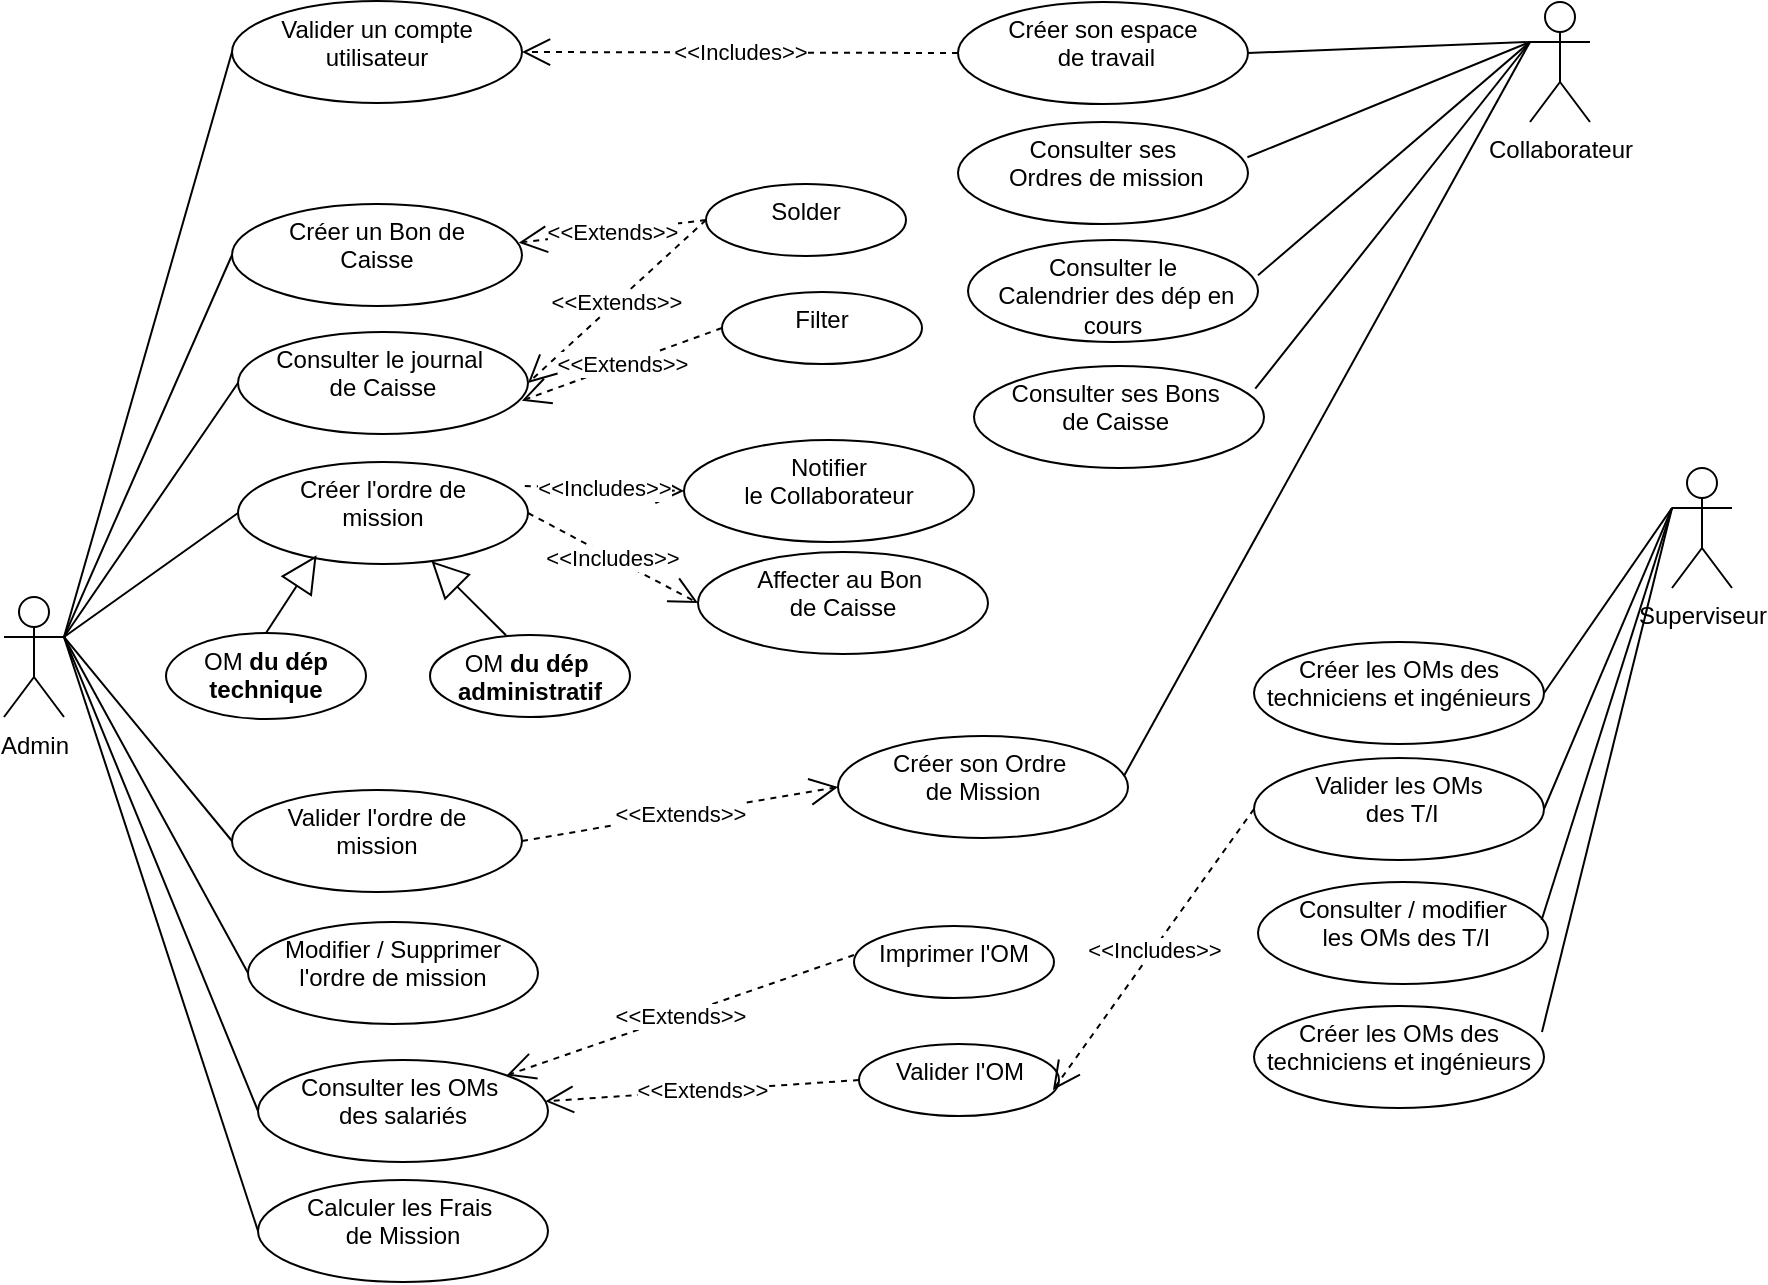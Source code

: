 <mxfile version="24.0.8" type="github">
  <diagram name="Page-1" id="bqoknefWxygjBXmzC5J1">
    <mxGraphModel dx="1071" dy="1079" grid="0" gridSize="10" guides="1" tooltips="1" connect="1" arrows="1" fold="1" page="0" pageScale="1" pageWidth="850" pageHeight="1100" math="0" shadow="0">
      <root>
        <mxCell id="0" />
        <mxCell id="1" parent="0" />
        <mxCell id="aXAPJrn92n8_OqXVa3Bo-3" value="Collaborateur&lt;div&gt;&lt;br&gt;&lt;/div&gt;" style="shape=umlActor;verticalLabelPosition=bottom;verticalAlign=top;html=1;outlineConnect=0;" parent="1" vertex="1">
          <mxGeometry x="493" y="-60" width="30" height="60" as="geometry" />
        </mxCell>
        <mxCell id="aXAPJrn92n8_OqXVa3Bo-4" value="Valider un compte utilisateur" style="ellipse;whiteSpace=wrap;html=1;verticalAlign=top;" parent="1" vertex="1">
          <mxGeometry x="-156" y="-60.5" width="145" height="51" as="geometry" />
        </mxCell>
        <object label="Admin&lt;div&gt;&lt;br&gt;&lt;/div&gt;" Admin="" id="aXAPJrn92n8_OqXVa3Bo-2">
          <mxCell style="shape=umlActor;verticalLabelPosition=bottom;verticalAlign=top;html=1;outlineConnect=0;direction=east;rotation=0;" parent="1" vertex="1">
            <mxGeometry x="-270" y="237.5" width="30" height="60" as="geometry" />
          </mxCell>
        </object>
        <mxCell id="aXAPJrn92n8_OqXVa3Bo-8" value="Superviseur&lt;div&gt;&lt;br&gt;&lt;/div&gt;" style="shape=umlActor;verticalLabelPosition=bottom;verticalAlign=top;html=1;outlineConnect=0;" parent="1" vertex="1">
          <mxGeometry x="564" y="173" width="30" height="60" as="geometry" />
        </mxCell>
        <mxCell id="aXAPJrn92n8_OqXVa3Bo-14" value="Créer l&#39;ordre de&lt;div&gt;&amp;nbsp;mission&amp;nbsp;&lt;/div&gt;" style="ellipse;whiteSpace=wrap;html=1;verticalAlign=top;" parent="1" vertex="1">
          <mxGeometry x="-153" y="170" width="145" height="51" as="geometry" />
        </mxCell>
        <mxCell id="aXAPJrn92n8_OqXVa3Bo-16" value="&lt;div&gt;Consulter les OMs&amp;nbsp;&lt;/div&gt;&lt;div&gt;des salariés&lt;/div&gt;" style="ellipse;whiteSpace=wrap;html=1;verticalAlign=top;" parent="1" vertex="1">
          <mxGeometry x="-143" y="469" width="145" height="51" as="geometry" />
        </mxCell>
        <mxCell id="aXAPJrn92n8_OqXVa3Bo-20" value="Calculer les Frais&amp;nbsp;&lt;div&gt;de Mission&lt;/div&gt;" style="ellipse;whiteSpace=wrap;html=1;verticalAlign=top;" parent="1" vertex="1">
          <mxGeometry x="-143" y="529" width="145" height="51" as="geometry" />
        </mxCell>
        <mxCell id="aXAPJrn92n8_OqXVa3Bo-25" value="&amp;lt;&amp;lt;Extends&amp;gt;&amp;gt;" style="endArrow=open;endSize=12;dashed=1;html=1;rounded=0;exitX=0;exitY=0.403;exitDx=0;exitDy=0;exitPerimeter=0;" parent="1" source="aXAPJrn92n8_OqXVa3Bo-27" target="aXAPJrn92n8_OqXVa3Bo-16" edge="1">
          <mxGeometry width="160" relative="1" as="geometry">
            <mxPoint x="160" y="262" as="sourcePoint" />
            <mxPoint x="373" y="279" as="targetPoint" />
          </mxGeometry>
        </mxCell>
        <mxCell id="aXAPJrn92n8_OqXVa3Bo-27" value="Imprimer l&#39;OM" style="ellipse;whiteSpace=wrap;html=1;verticalAlign=top;" parent="1" vertex="1">
          <mxGeometry x="155" y="402" width="100" height="36" as="geometry" />
        </mxCell>
        <mxCell id="aXAPJrn92n8_OqXVa3Bo-29" value="Créer son espace&lt;div&gt;&amp;nbsp;de travail&lt;/div&gt;" style="ellipse;whiteSpace=wrap;html=1;verticalAlign=top;" parent="1" vertex="1">
          <mxGeometry x="207" y="-60" width="145" height="51" as="geometry" />
        </mxCell>
        <mxCell id="aXAPJrn92n8_OqXVa3Bo-31" value="&amp;lt;&amp;lt;Includes&amp;gt;&amp;gt;" style="endArrow=open;endSize=12;dashed=1;html=1;rounded=0;exitX=0;exitY=0.5;exitDx=0;exitDy=0;entryX=1;entryY=0.5;entryDx=0;entryDy=0;" parent="1" source="aXAPJrn92n8_OqXVa3Bo-29" target="aXAPJrn92n8_OqXVa3Bo-4" edge="1">
          <mxGeometry width="160" relative="1" as="geometry">
            <mxPoint x="167" y="117" as="sourcePoint" />
            <mxPoint x="33" y="114" as="targetPoint" />
          </mxGeometry>
        </mxCell>
        <mxCell id="aXAPJrn92n8_OqXVa3Bo-32" value="Créer les OMs des techniciens et ingénieurs&lt;div&gt;&lt;br&gt;&lt;/div&gt;" style="ellipse;whiteSpace=wrap;html=1;verticalAlign=top;" parent="1" vertex="1">
          <mxGeometry x="355" y="260" width="145" height="51" as="geometry" />
        </mxCell>
        <mxCell id="aXAPJrn92n8_OqXVa3Bo-33" value="&lt;div&gt;Consulter / modifier&lt;/div&gt;&lt;div&gt;&amp;nbsp;les OMs des T/I&lt;/div&gt;" style="ellipse;whiteSpace=wrap;html=1;verticalAlign=top;" parent="1" vertex="1">
          <mxGeometry x="357" y="380" width="145" height="51" as="geometry" />
        </mxCell>
        <mxCell id="aXAPJrn92n8_OqXVa3Bo-34" value="Créer les OMs des techniciens et ingénieurs&lt;div&gt;&lt;br&gt;&lt;/div&gt;" style="ellipse;whiteSpace=wrap;html=1;verticalAlign=top;" parent="1" vertex="1">
          <mxGeometry x="355" y="442" width="145" height="51" as="geometry" />
        </mxCell>
        <mxCell id="aXAPJrn92n8_OqXVa3Bo-40" value="Valider l&#39;OM" style="ellipse;whiteSpace=wrap;html=1;verticalAlign=top;" parent="1" vertex="1">
          <mxGeometry x="157.5" y="461" width="100" height="36" as="geometry" />
        </mxCell>
        <mxCell id="aXAPJrn92n8_OqXVa3Bo-41" value="&amp;lt;&amp;lt;Extends&amp;gt;&amp;gt;" style="endArrow=open;endSize=12;dashed=1;html=1;rounded=0;exitX=0;exitY=0.5;exitDx=0;exitDy=0;" parent="1" source="aXAPJrn92n8_OqXVa3Bo-40" target="aXAPJrn92n8_OqXVa3Bo-16" edge="1">
          <mxGeometry width="160" relative="1" as="geometry">
            <mxPoint x="178" y="274" as="sourcePoint" />
            <mxPoint x="53" y="271" as="targetPoint" />
          </mxGeometry>
        </mxCell>
        <mxCell id="aXAPJrn92n8_OqXVa3Bo-42" value="&lt;div&gt;Valider les OMs&lt;/div&gt;&lt;div&gt;&amp;nbsp;des T/I&lt;br&gt;&lt;/div&gt;" style="ellipse;whiteSpace=wrap;html=1;verticalAlign=top;" parent="1" vertex="1">
          <mxGeometry x="355" y="318" width="145" height="51" as="geometry" />
        </mxCell>
        <mxCell id="aXAPJrn92n8_OqXVa3Bo-44" value="&amp;lt;&amp;lt;Includes&amp;gt;&amp;gt;" style="endArrow=open;endSize=12;dashed=1;html=1;rounded=0;exitX=0;exitY=0.5;exitDx=0;exitDy=0;entryX=0.97;entryY=0.639;entryDx=0;entryDy=0;entryPerimeter=0;" parent="1" source="aXAPJrn92n8_OqXVa3Bo-42" target="aXAPJrn92n8_OqXVa3Bo-40" edge="1">
          <mxGeometry width="160" relative="1" as="geometry">
            <mxPoint x="403" y="326" as="sourcePoint" />
            <mxPoint x="268" y="324" as="targetPoint" />
          </mxGeometry>
        </mxCell>
        <mxCell id="ost5-0_Wd72OpRgAMmyx-2" value="" style="endArrow=none;html=1;rounded=0;entryX=0;entryY=0.5;entryDx=0;entryDy=0;exitX=1;exitY=0.333;exitDx=0;exitDy=0;exitPerimeter=0;" parent="1" source="aXAPJrn92n8_OqXVa3Bo-2" target="aXAPJrn92n8_OqXVa3Bo-4" edge="1">
          <mxGeometry width="50" height="50" relative="1" as="geometry">
            <mxPoint x="-226" y="254" as="sourcePoint" />
            <mxPoint x="-176" y="204" as="targetPoint" />
          </mxGeometry>
        </mxCell>
        <mxCell id="ost5-0_Wd72OpRgAMmyx-4" value="" style="endArrow=none;html=1;rounded=0;entryX=0;entryY=0.5;entryDx=0;entryDy=0;exitX=1;exitY=0.333;exitDx=0;exitDy=0;exitPerimeter=0;" parent="1" source="aXAPJrn92n8_OqXVa3Bo-2" target="aXAPJrn92n8_OqXVa3Bo-14" edge="1">
          <mxGeometry width="50" height="50" relative="1" as="geometry">
            <mxPoint x="-217" y="261" as="sourcePoint" />
            <mxPoint x="-77" y="145" as="targetPoint" />
          </mxGeometry>
        </mxCell>
        <mxCell id="ost5-0_Wd72OpRgAMmyx-5" value="" style="endArrow=none;html=1;rounded=0;entryX=0;entryY=0.5;entryDx=0;entryDy=0;exitX=1;exitY=0.333;exitDx=0;exitDy=0;exitPerimeter=0;" parent="1" source="aXAPJrn92n8_OqXVa3Bo-2" target="aXAPJrn92n8_OqXVa3Bo-16" edge="1">
          <mxGeometry width="50" height="50" relative="1" as="geometry">
            <mxPoint x="-202" y="281" as="sourcePoint" />
            <mxPoint x="-95" y="197" as="targetPoint" />
          </mxGeometry>
        </mxCell>
        <mxCell id="ost5-0_Wd72OpRgAMmyx-6" value="" style="endArrow=none;html=1;rounded=0;entryX=0;entryY=0.5;entryDx=0;entryDy=0;exitX=1;exitY=0.333;exitDx=0;exitDy=0;exitPerimeter=0;" parent="1" source="aXAPJrn92n8_OqXVa3Bo-2" target="aXAPJrn92n8_OqXVa3Bo-20" edge="1">
          <mxGeometry width="50" height="50" relative="1" as="geometry">
            <mxPoint x="-215" y="265" as="sourcePoint" />
            <mxPoint x="-85" y="207" as="targetPoint" />
          </mxGeometry>
        </mxCell>
        <mxCell id="ost5-0_Wd72OpRgAMmyx-7" value="" style="endArrow=none;html=1;rounded=0;entryX=0;entryY=0.333;entryDx=0;entryDy=0;exitX=1;exitY=0.5;exitDx=0;exitDy=0;entryPerimeter=0;" parent="1" source="aXAPJrn92n8_OqXVa3Bo-29" target="aXAPJrn92n8_OqXVa3Bo-3" edge="1">
          <mxGeometry width="50" height="50" relative="1" as="geometry">
            <mxPoint x="299" y="206" as="sourcePoint" />
            <mxPoint x="406" y="122" as="targetPoint" />
          </mxGeometry>
        </mxCell>
        <mxCell id="ost5-0_Wd72OpRgAMmyx-8" value="" style="endArrow=none;html=1;rounded=0;exitX=1;exitY=0.5;exitDx=0;exitDy=0;entryX=0;entryY=0.333;entryDx=0;entryDy=0;entryPerimeter=0;" parent="1" source="aXAPJrn92n8_OqXVa3Bo-32" target="aXAPJrn92n8_OqXVa3Bo-8" edge="1">
          <mxGeometry width="50" height="50" relative="1" as="geometry">
            <mxPoint x="510" y="395" as="sourcePoint" />
            <mxPoint x="617" y="313" as="targetPoint" />
          </mxGeometry>
        </mxCell>
        <mxCell id="ost5-0_Wd72OpRgAMmyx-10" value="" style="endArrow=none;html=1;rounded=0;exitX=1;exitY=0.5;exitDx=0;exitDy=0;entryX=0;entryY=0.333;entryDx=0;entryDy=0;entryPerimeter=0;" parent="1" source="aXAPJrn92n8_OqXVa3Bo-42" target="aXAPJrn92n8_OqXVa3Bo-8" edge="1">
          <mxGeometry width="50" height="50" relative="1" as="geometry">
            <mxPoint x="516" y="277" as="sourcePoint" />
            <mxPoint x="628" y="323" as="targetPoint" />
          </mxGeometry>
        </mxCell>
        <mxCell id="ost5-0_Wd72OpRgAMmyx-11" value="" style="endArrow=none;html=1;rounded=0;exitX=0.978;exitY=0.373;exitDx=0;exitDy=0;entryX=0;entryY=0.333;entryDx=0;entryDy=0;entryPerimeter=0;exitPerimeter=0;" parent="1" source="aXAPJrn92n8_OqXVa3Bo-33" target="aXAPJrn92n8_OqXVa3Bo-8" edge="1">
          <mxGeometry width="50" height="50" relative="1" as="geometry">
            <mxPoint x="526" y="287" as="sourcePoint" />
            <mxPoint x="638" y="333" as="targetPoint" />
          </mxGeometry>
        </mxCell>
        <mxCell id="ost5-0_Wd72OpRgAMmyx-12" value="" style="endArrow=none;html=1;rounded=0;exitX=0.993;exitY=0.255;exitDx=0;exitDy=0;entryX=0;entryY=0.333;entryDx=0;entryDy=0;entryPerimeter=0;exitPerimeter=0;" parent="1" source="aXAPJrn92n8_OqXVa3Bo-34" target="aXAPJrn92n8_OqXVa3Bo-8" edge="1">
          <mxGeometry width="50" height="50" relative="1" as="geometry">
            <mxPoint x="536" y="297" as="sourcePoint" />
            <mxPoint x="648" y="343" as="targetPoint" />
          </mxGeometry>
        </mxCell>
        <mxCell id="_NfF5JWYKRUsFBAhB294-1" value="Créer un Bon de&lt;div&gt;&amp;nbsp;Caisse&amp;nbsp;&lt;/div&gt;" style="ellipse;whiteSpace=wrap;html=1;verticalAlign=top;" vertex="1" parent="1">
          <mxGeometry x="-156" y="41" width="145" height="51" as="geometry" />
        </mxCell>
        <mxCell id="_NfF5JWYKRUsFBAhB294-2" value="" style="endArrow=none;html=1;rounded=0;entryX=0;entryY=0.5;entryDx=0;entryDy=0;exitX=1;exitY=0.333;exitDx=0;exitDy=0;exitPerimeter=0;" edge="1" parent="1" source="aXAPJrn92n8_OqXVa3Bo-2" target="_NfF5JWYKRUsFBAhB294-1">
          <mxGeometry width="50" height="50" relative="1" as="geometry">
            <mxPoint x="-169" y="272" as="sourcePoint" />
            <mxPoint x="-89" y="357" as="targetPoint" />
          </mxGeometry>
        </mxCell>
        <mxCell id="_NfF5JWYKRUsFBAhB294-3" value="&amp;lt;&amp;lt;Extends&amp;gt;&amp;gt;" style="endArrow=open;endSize=12;dashed=1;html=1;rounded=0;entryX=0.989;entryY=0.379;entryDx=0;entryDy=0;entryPerimeter=0;exitX=0;exitY=0.5;exitDx=0;exitDy=0;" edge="1" parent="1" source="_NfF5JWYKRUsFBAhB294-4" target="_NfF5JWYKRUsFBAhB294-1">
          <mxGeometry width="160" relative="1" as="geometry">
            <mxPoint x="111" y="149" as="sourcePoint" />
            <mxPoint x="220" y="115" as="targetPoint" />
          </mxGeometry>
        </mxCell>
        <mxCell id="_NfF5JWYKRUsFBAhB294-4" value="Solder&lt;div&gt;&lt;br&gt;&lt;/div&gt;" style="ellipse;whiteSpace=wrap;html=1;verticalAlign=top;" vertex="1" parent="1">
          <mxGeometry x="81" y="31" width="100" height="36" as="geometry" />
        </mxCell>
        <mxCell id="_NfF5JWYKRUsFBAhB294-5" value="&lt;div&gt;Modifier / Supprimer l&#39;ordre de mission&lt;div&gt;&lt;br&gt;&lt;/div&gt;&lt;/div&gt;" style="ellipse;whiteSpace=wrap;html=1;verticalAlign=top;" vertex="1" parent="1">
          <mxGeometry x="-148" y="400" width="145" height="51" as="geometry" />
        </mxCell>
        <mxCell id="_NfF5JWYKRUsFBAhB294-7" value="" style="endArrow=none;html=1;rounded=0;entryX=0;entryY=0.5;entryDx=0;entryDy=0;exitX=1;exitY=0.333;exitDx=0;exitDy=0;exitPerimeter=0;" edge="1" parent="1" source="aXAPJrn92n8_OqXVa3Bo-2" target="_NfF5JWYKRUsFBAhB294-5">
          <mxGeometry width="50" height="50" relative="1" as="geometry">
            <mxPoint x="-230" y="268" as="sourcePoint" />
            <mxPoint x="-143" y="383" as="targetPoint" />
          </mxGeometry>
        </mxCell>
        <mxCell id="_NfF5JWYKRUsFBAhB294-8" value="Affecter au Bon&amp;nbsp;&lt;div&gt;de Caisse&lt;/div&gt;" style="ellipse;whiteSpace=wrap;html=1;verticalAlign=top;" vertex="1" parent="1">
          <mxGeometry x="77" y="215" width="145" height="51" as="geometry" />
        </mxCell>
        <mxCell id="_NfF5JWYKRUsFBAhB294-9" value="&amp;lt;&amp;lt;Includes&amp;gt;&amp;gt;" style="endArrow=open;endSize=12;dashed=1;html=1;rounded=0;exitX=1;exitY=0.5;exitDx=0;exitDy=0;entryX=0;entryY=0.5;entryDx=0;entryDy=0;" edge="1" parent="1" source="aXAPJrn92n8_OqXVa3Bo-14" target="_NfF5JWYKRUsFBAhB294-8">
          <mxGeometry width="160" relative="1" as="geometry">
            <mxPoint x="-40" y="222" as="sourcePoint" />
            <mxPoint x="61" y="202" as="targetPoint" />
          </mxGeometry>
        </mxCell>
        <mxCell id="_NfF5JWYKRUsFBAhB294-10" value="Créer son Ordre&amp;nbsp;&lt;br&gt;&lt;div&gt;de Mission&lt;/div&gt;" style="ellipse;whiteSpace=wrap;html=1;verticalAlign=top;" vertex="1" parent="1">
          <mxGeometry x="147" y="307" width="145" height="51" as="geometry" />
        </mxCell>
        <mxCell id="_NfF5JWYKRUsFBAhB294-11" value="" style="endArrow=none;html=1;rounded=0;exitX=0.986;exitY=0.392;exitDx=0;exitDy=0;exitPerimeter=0;entryX=0;entryY=0.333;entryDx=0;entryDy=0;entryPerimeter=0;" edge="1" parent="1" source="_NfF5JWYKRUsFBAhB294-10" target="aXAPJrn92n8_OqXVa3Bo-3">
          <mxGeometry width="50" height="50" relative="1" as="geometry">
            <mxPoint x="382" y="29" as="sourcePoint" />
            <mxPoint x="502" y="47" as="targetPoint" />
          </mxGeometry>
        </mxCell>
        <mxCell id="_NfF5JWYKRUsFBAhB294-12" value="Valider l&#39;ordre de&lt;div&gt;&amp;nbsp;mission&amp;nbsp;&lt;/div&gt;" style="ellipse;whiteSpace=wrap;html=1;verticalAlign=top;" vertex="1" parent="1">
          <mxGeometry x="-156" y="334" width="145" height="51" as="geometry" />
        </mxCell>
        <mxCell id="_NfF5JWYKRUsFBAhB294-13" value="" style="endArrow=none;html=1;rounded=0;entryX=0;entryY=0.5;entryDx=0;entryDy=0;exitX=1;exitY=0.333;exitDx=0;exitDy=0;exitPerimeter=0;" edge="1" parent="1" source="aXAPJrn92n8_OqXVa3Bo-2" target="_NfF5JWYKRUsFBAhB294-12">
          <mxGeometry width="50" height="50" relative="1" as="geometry">
            <mxPoint x="-230" y="268" as="sourcePoint" />
            <mxPoint x="-154" y="149" as="targetPoint" />
          </mxGeometry>
        </mxCell>
        <mxCell id="_NfF5JWYKRUsFBAhB294-15" value="&amp;lt;&amp;lt;Extends&amp;gt;&amp;gt;" style="endArrow=open;endSize=12;dashed=1;html=1;rounded=0;entryX=0;entryY=0.5;entryDx=0;entryDy=0;exitX=1;exitY=0.5;exitDx=0;exitDy=0;" edge="1" parent="1" source="_NfF5JWYKRUsFBAhB294-12" target="_NfF5JWYKRUsFBAhB294-10">
          <mxGeometry width="160" relative="1" as="geometry">
            <mxPoint x="7" y="80" as="sourcePoint" />
            <mxPoint x="100" y="84" as="targetPoint" />
          </mxGeometry>
        </mxCell>
        <mxCell id="_NfF5JWYKRUsFBAhB294-16" value="&lt;div&gt;Consulter le journal&amp;nbsp;&lt;br&gt;&lt;/div&gt;&lt;div&gt;de Caisse&lt;/div&gt;" style="ellipse;whiteSpace=wrap;html=1;verticalAlign=top;" vertex="1" parent="1">
          <mxGeometry x="-153" y="105" width="145" height="51" as="geometry" />
        </mxCell>
        <mxCell id="_NfF5JWYKRUsFBAhB294-17" value="" style="endArrow=none;html=1;rounded=0;entryX=0;entryY=0.5;entryDx=0;entryDy=0;exitX=1;exitY=0.333;exitDx=0;exitDy=0;exitPerimeter=0;" edge="1" parent="1" source="aXAPJrn92n8_OqXVa3Bo-2" target="_NfF5JWYKRUsFBAhB294-16">
          <mxGeometry width="50" height="50" relative="1" as="geometry">
            <mxPoint x="-230" y="268" as="sourcePoint" />
            <mxPoint x="-146" y="145" as="targetPoint" />
          </mxGeometry>
        </mxCell>
        <mxCell id="_NfF5JWYKRUsFBAhB294-18" value="&amp;lt;&amp;lt;Extends&amp;gt;&amp;gt;" style="endArrow=open;endSize=12;dashed=1;html=1;rounded=0;entryX=1;entryY=0.5;entryDx=0;entryDy=0;exitX=0;exitY=0.5;exitDx=0;exitDy=0;" edge="1" parent="1" source="_NfF5JWYKRUsFBAhB294-4" target="_NfF5JWYKRUsFBAhB294-16">
          <mxGeometry width="160" relative="1" as="geometry">
            <mxPoint x="90" y="74" as="sourcePoint" />
            <mxPoint x="-3" y="70" as="targetPoint" />
          </mxGeometry>
        </mxCell>
        <mxCell id="_NfF5JWYKRUsFBAhB294-20" value="" style="endArrow=block;endSize=16;endFill=0;html=1;rounded=0;exitX=0.38;exitY=0.004;exitDx=0;exitDy=0;exitPerimeter=0;" edge="1" parent="1" source="_NfF5JWYKRUsFBAhB294-27" target="aXAPJrn92n8_OqXVa3Bo-14">
          <mxGeometry width="160" relative="1" as="geometry">
            <mxPoint x="8" y="250" as="sourcePoint" />
            <mxPoint x="70" y="114" as="targetPoint" />
          </mxGeometry>
        </mxCell>
        <mxCell id="_NfF5JWYKRUsFBAhB294-25" value="" style="endArrow=block;endSize=16;endFill=0;html=1;rounded=0;entryX=0.271;entryY=0.915;entryDx=0;entryDy=0;entryPerimeter=0;exitX=0.5;exitY=0;exitDx=0;exitDy=0;" edge="1" parent="1" source="_NfF5JWYKRUsFBAhB294-26" target="aXAPJrn92n8_OqXVa3Bo-14">
          <mxGeometry width="160" relative="1" as="geometry">
            <mxPoint x="-152" y="258" as="sourcePoint" />
            <mxPoint x="-32" y="227" as="targetPoint" />
          </mxGeometry>
        </mxCell>
        <mxCell id="_NfF5JWYKRUsFBAhB294-26" value="&lt;div&gt;OM&amp;nbsp;&lt;strong style=&quot;background-color: initial;&quot;&gt;du dép technique&lt;/strong&gt;&lt;br&gt;&lt;/div&gt;" style="ellipse;whiteSpace=wrap;html=1;verticalAlign=top;" vertex="1" parent="1">
          <mxGeometry x="-189" y="255.5" width="100" height="43" as="geometry" />
        </mxCell>
        <mxCell id="_NfF5JWYKRUsFBAhB294-27" value="&lt;div&gt;OM&amp;nbsp;&lt;strong style=&quot;background-color: initial;&quot;&gt;du dép&amp;nbsp;&lt;/strong&gt;&lt;/div&gt;&lt;div&gt;&lt;strong style=&quot;background-color: initial;&quot;&gt;administratif&lt;/strong&gt;&lt;br&gt;&lt;/div&gt;" style="ellipse;whiteSpace=wrap;html=1;verticalAlign=top;" vertex="1" parent="1">
          <mxGeometry x="-57" y="256.5" width="100" height="41" as="geometry" />
        </mxCell>
        <mxCell id="_NfF5JWYKRUsFBAhB294-28" value="&amp;lt;&amp;lt;Extends&amp;gt;&amp;gt;" style="endArrow=open;endSize=12;dashed=1;html=1;rounded=0;entryX=0.979;entryY=0.673;entryDx=0;entryDy=0;entryPerimeter=0;exitX=0;exitY=0.5;exitDx=0;exitDy=0;" edge="1" parent="1" source="_NfF5JWYKRUsFBAhB294-29" target="_NfF5JWYKRUsFBAhB294-16">
          <mxGeometry width="160" relative="1" as="geometry">
            <mxPoint x="85" y="137" as="sourcePoint" />
            <mxPoint x="-3" y="70" as="targetPoint" />
          </mxGeometry>
        </mxCell>
        <mxCell id="_NfF5JWYKRUsFBAhB294-29" value="&lt;div&gt;Filter&lt;/div&gt;" style="ellipse;whiteSpace=wrap;html=1;verticalAlign=top;" vertex="1" parent="1">
          <mxGeometry x="89" y="85" width="100" height="36" as="geometry" />
        </mxCell>
        <mxCell id="_NfF5JWYKRUsFBAhB294-30" value="Notifier&lt;div&gt;le Collaborateur&lt;/div&gt;" style="ellipse;whiteSpace=wrap;html=1;verticalAlign=top;" vertex="1" parent="1">
          <mxGeometry x="70" y="159" width="145" height="51" as="geometry" />
        </mxCell>
        <mxCell id="_NfF5JWYKRUsFBAhB294-31" value="&amp;lt;&amp;lt;Includes&amp;gt;&amp;gt;" style="endArrow=open;endSize=12;dashed=1;html=1;rounded=0;exitX=0.989;exitY=0.235;exitDx=0;exitDy=0;entryX=0;entryY=0.5;entryDx=0;entryDy=0;exitPerimeter=0;" edge="1" parent="1" source="aXAPJrn92n8_OqXVa3Bo-14" target="_NfF5JWYKRUsFBAhB294-30">
          <mxGeometry width="160" relative="1" as="geometry">
            <mxPoint x="2" y="206" as="sourcePoint" />
            <mxPoint x="138" y="241" as="targetPoint" />
          </mxGeometry>
        </mxCell>
        <mxCell id="_NfF5JWYKRUsFBAhB294-32" value="Consulter ses&lt;div&gt;&amp;nbsp;Ordres&amp;nbsp;&lt;span style=&quot;background-color: initial;&quot;&gt;de mission&lt;/span&gt;&lt;/div&gt;" style="ellipse;whiteSpace=wrap;html=1;verticalAlign=top;" vertex="1" parent="1">
          <mxGeometry x="207" width="145" height="51" as="geometry" />
        </mxCell>
        <mxCell id="_NfF5JWYKRUsFBAhB294-33" value="" style="endArrow=none;html=1;rounded=0;exitX=0.998;exitY=0.346;exitDx=0;exitDy=0;exitPerimeter=0;entryX=0;entryY=0.333;entryDx=0;entryDy=0;entryPerimeter=0;" edge="1" parent="1" source="_NfF5JWYKRUsFBAhB294-32" target="aXAPJrn92n8_OqXVa3Bo-3">
          <mxGeometry width="50" height="50" relative="1" as="geometry">
            <mxPoint x="365" y="1" as="sourcePoint" />
            <mxPoint x="476" y="35" as="targetPoint" />
          </mxGeometry>
        </mxCell>
        <mxCell id="_NfF5JWYKRUsFBAhB294-34" value="Consulter le&lt;div&gt;&amp;nbsp;Calendrier des dép en cours&lt;/div&gt;" style="ellipse;whiteSpace=wrap;html=1;verticalAlign=top;" vertex="1" parent="1">
          <mxGeometry x="212" y="59" width="145" height="51" as="geometry" />
        </mxCell>
        <mxCell id="_NfF5JWYKRUsFBAhB294-35" value="" style="endArrow=none;html=1;rounded=0;exitX=1;exitY=0.346;exitDx=0;exitDy=0;exitPerimeter=0;entryX=0;entryY=0.333;entryDx=0;entryDy=0;entryPerimeter=0;" edge="1" parent="1" source="_NfF5JWYKRUsFBAhB294-34" target="aXAPJrn92n8_OqXVa3Bo-3">
          <mxGeometry width="50" height="50" relative="1" as="geometry">
            <mxPoint x="362" y="28" as="sourcePoint" />
            <mxPoint x="503" y="-30" as="targetPoint" />
          </mxGeometry>
        </mxCell>
        <mxCell id="_NfF5JWYKRUsFBAhB294-36" value="Consulter ses Bons&amp;nbsp;&lt;div&gt;de Caisse&amp;nbsp;&lt;/div&gt;" style="ellipse;whiteSpace=wrap;html=1;verticalAlign=top;" vertex="1" parent="1">
          <mxGeometry x="215" y="122" width="145" height="51" as="geometry" />
        </mxCell>
        <mxCell id="_NfF5JWYKRUsFBAhB294-37" value="" style="endArrow=none;html=1;rounded=0;exitX=0.97;exitY=0.222;exitDx=0;exitDy=0;exitPerimeter=0;entryX=0;entryY=0.333;entryDx=0;entryDy=0;entryPerimeter=0;" edge="1" parent="1" source="_NfF5JWYKRUsFBAhB294-36" target="aXAPJrn92n8_OqXVa3Bo-3">
          <mxGeometry width="50" height="50" relative="1" as="geometry">
            <mxPoint x="367" y="87" as="sourcePoint" />
            <mxPoint x="492" y="-38" as="targetPoint" />
          </mxGeometry>
        </mxCell>
      </root>
    </mxGraphModel>
  </diagram>
</mxfile>
